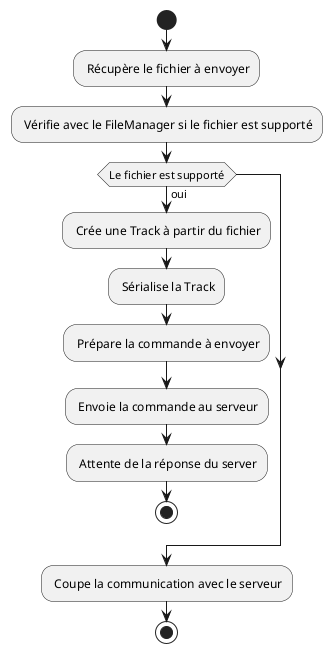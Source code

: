 @startuml

start

- Récupère le fichier à envoyer

- Vérifie avec le FileManager si le fichier est supporté

if (Le fichier est supporté) then (oui)

    - Crée une Track à partir du fichier
    - Sérialise la Track
    - Prépare la commande à envoyer
    - Envoie la commande au serveur

    - Attente de la réponse du server
    stop
endif

    - Coupe la communication avec le serveur
    stop

@enduml

